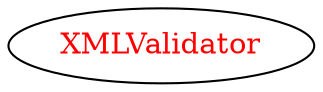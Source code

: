 digraph dependencyGraph {
 concentrate=true;
 ranksep="2.0";
 rankdir="LR"; 
 splines="ortho";
"XMLValidator" [fontcolor="red"];
}